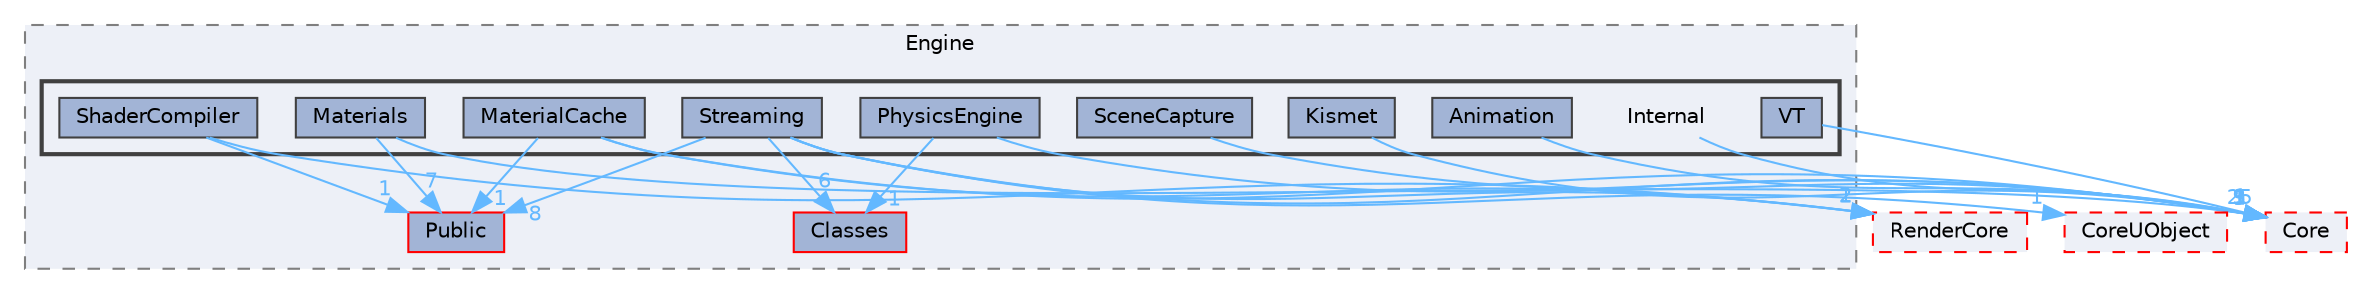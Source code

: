 digraph "Internal"
{
 // INTERACTIVE_SVG=YES
 // LATEX_PDF_SIZE
  bgcolor="transparent";
  edge [fontname=Helvetica,fontsize=10,labelfontname=Helvetica,labelfontsize=10];
  node [fontname=Helvetica,fontsize=10,shape=box,height=0.2,width=0.4];
  compound=true
  subgraph clusterdir_fdf6aa5c3cf3805bb958134448d60562 {
    graph [ bgcolor="#edf0f7", pencolor="grey50", label="Engine", fontname=Helvetica,fontsize=10 style="filled,dashed", URL="dir_fdf6aa5c3cf3805bb958134448d60562.html",tooltip=""]
  dir_0ed647eebe6ffcaa496d3842b7cec6ce [label="Classes", fillcolor="#a2b4d6", color="red", style="filled", URL="dir_0ed647eebe6ffcaa496d3842b7cec6ce.html",tooltip=""];
  dir_1d06a51bfc871a6a1823440d0d72725c [label="Public", fillcolor="#a2b4d6", color="red", style="filled", URL="dir_1d06a51bfc871a6a1823440d0d72725c.html",tooltip=""];
  subgraph clusterdir_50ab7fab68969305c540afdea88e8a50 {
    graph [ bgcolor="#edf0f7", pencolor="grey25", label="", fontname=Helvetica,fontsize=10 style="filled,bold", URL="dir_50ab7fab68969305c540afdea88e8a50.html",tooltip=""]
    dir_50ab7fab68969305c540afdea88e8a50 [shape=plaintext, label="Internal"];
  dir_89ab67e9f3d14d13d7a00b546f57cb4b [label="Animation", fillcolor="#a2b4d6", color="grey25", style="filled", URL="dir_89ab67e9f3d14d13d7a00b546f57cb4b.html",tooltip=""];
  dir_44537535accea0bf3f5489a37aedd93d [label="Kismet", fillcolor="#a2b4d6", color="grey25", style="filled", URL="dir_44537535accea0bf3f5489a37aedd93d.html",tooltip=""];
  dir_6dc725fc4e659f330054ab789a588d8e [label="MaterialCache", fillcolor="#a2b4d6", color="grey25", style="filled", URL="dir_6dc725fc4e659f330054ab789a588d8e.html",tooltip=""];
  dir_85289872559f3bef0a2aef160937dc63 [label="Materials", fillcolor="#a2b4d6", color="grey25", style="filled", URL="dir_85289872559f3bef0a2aef160937dc63.html",tooltip=""];
  dir_e56e9ff89d64b451d31b23748707a90d [label="PhysicsEngine", fillcolor="#a2b4d6", color="grey25", style="filled", URL="dir_e56e9ff89d64b451d31b23748707a90d.html",tooltip=""];
  dir_a526011a46c91732c845b5f24dd831ee [label="SceneCapture", fillcolor="#a2b4d6", color="grey25", style="filled", URL="dir_a526011a46c91732c845b5f24dd831ee.html",tooltip=""];
  dir_de3d289734778d559ba290d5a05be11f [label="ShaderCompiler", fillcolor="#a2b4d6", color="grey25", style="filled", URL="dir_de3d289734778d559ba290d5a05be11f.html",tooltip=""];
  dir_a993344a1f844f2d79a4e5825d0cef27 [label="Streaming", fillcolor="#a2b4d6", color="grey25", style="filled", URL="dir_a993344a1f844f2d79a4e5825d0cef27.html",tooltip=""];
  dir_5b1e9c0090be12998181298cf09ce50f [label="VT", fillcolor="#a2b4d6", color="grey25", style="filled", URL="dir_5b1e9c0090be12998181298cf09ce50f.html",tooltip=""];
  }
  }
  dir_0e6cddcc9caa1238c7f3774224afaa45 [label="Core", fillcolor="#edf0f7", color="red", style="filled,dashed", URL="dir_0e6cddcc9caa1238c7f3774224afaa45.html",tooltip=""];
  dir_1b3e874b84daba3b34ce7cbbd2916bbd [label="RenderCore", fillcolor="#edf0f7", color="red", style="filled,dashed", URL="dir_1b3e874b84daba3b34ce7cbbd2916bbd.html",tooltip=""];
  dir_4c499e5e32e2b4479ad7e552df73eeae [label="CoreUObject", fillcolor="#edf0f7", color="red", style="filled,dashed", URL="dir_4c499e5e32e2b4479ad7e552df73eeae.html",tooltip=""];
  dir_50ab7fab68969305c540afdea88e8a50->dir_0e6cddcc9caa1238c7f3774224afaa45 [headlabel="25", labeldistance=1.5 headhref="dir_000523_000266.html" href="dir_000523_000266.html" color="steelblue1" fontcolor="steelblue1"];
  dir_89ab67e9f3d14d13d7a00b546f57cb4b->dir_0e6cddcc9caa1238c7f3774224afaa45 [headlabel="3", labeldistance=1.5 headhref="dir_000034_000266.html" href="dir_000034_000266.html" color="steelblue1" fontcolor="steelblue1"];
  dir_44537535accea0bf3f5489a37aedd93d->dir_0e6cddcc9caa1238c7f3774224afaa45 [headlabel="1", labeldistance=1.5 headhref="dir_000549_000266.html" href="dir_000549_000266.html" color="steelblue1" fontcolor="steelblue1"];
  dir_6dc725fc4e659f330054ab789a588d8e->dir_0e6cddcc9caa1238c7f3774224afaa45 [headlabel="1", labeldistance=1.5 headhref="dir_000598_000266.html" href="dir_000598_000266.html" color="steelblue1" fontcolor="steelblue1"];
  dir_6dc725fc4e659f330054ab789a588d8e->dir_1b3e874b84daba3b34ce7cbbd2916bbd [headlabel="1", labeldistance=1.5 headhref="dir_000598_000959.html" href="dir_000598_000959.html" color="steelblue1" fontcolor="steelblue1"];
  dir_6dc725fc4e659f330054ab789a588d8e->dir_1d06a51bfc871a6a1823440d0d72725c [headlabel="1", labeldistance=1.5 headhref="dir_000598_000935.html" href="dir_000598_000935.html" color="steelblue1" fontcolor="steelblue1"];
  dir_85289872559f3bef0a2aef160937dc63->dir_0e6cddcc9caa1238c7f3774224afaa45 [headlabel="3", labeldistance=1.5 headhref="dir_000603_000266.html" href="dir_000603_000266.html" color="steelblue1" fontcolor="steelblue1"];
  dir_85289872559f3bef0a2aef160937dc63->dir_1d06a51bfc871a6a1823440d0d72725c [headlabel="7", labeldistance=1.5 headhref="dir_000603_000935.html" href="dir_000603_000935.html" color="steelblue1" fontcolor="steelblue1"];
  dir_e56e9ff89d64b451d31b23748707a90d->dir_0e6cddcc9caa1238c7f3774224afaa45 [headlabel="3", labeldistance=1.5 headhref="dir_000737_000266.html" href="dir_000737_000266.html" color="steelblue1" fontcolor="steelblue1"];
  dir_e56e9ff89d64b451d31b23748707a90d->dir_0ed647eebe6ffcaa496d3842b7cec6ce [headlabel="1", labeldistance=1.5 headhref="dir_000737_000193.html" href="dir_000737_000193.html" color="steelblue1" fontcolor="steelblue1"];
  dir_a526011a46c91732c845b5f24dd831ee->dir_0e6cddcc9caa1238c7f3774224afaa45 [headlabel="1", labeldistance=1.5 headhref="dir_000992_000266.html" href="dir_000992_000266.html" color="steelblue1" fontcolor="steelblue1"];
  dir_de3d289734778d559ba290d5a05be11f->dir_1b3e874b84daba3b34ce7cbbd2916bbd [headlabel="2", labeldistance=1.5 headhref="dir_001033_000959.html" href="dir_001033_000959.html" color="steelblue1" fontcolor="steelblue1"];
  dir_de3d289734778d559ba290d5a05be11f->dir_1d06a51bfc871a6a1823440d0d72725c [headlabel="1", labeldistance=1.5 headhref="dir_001033_000935.html" href="dir_001033_000935.html" color="steelblue1" fontcolor="steelblue1"];
  dir_a993344a1f844f2d79a4e5825d0cef27->dir_0e6cddcc9caa1238c7f3774224afaa45 [headlabel="9", labeldistance=1.5 headhref="dir_001140_000266.html" href="dir_001140_000266.html" color="steelblue1" fontcolor="steelblue1"];
  dir_a993344a1f844f2d79a4e5825d0cef27->dir_0ed647eebe6ffcaa496d3842b7cec6ce [headlabel="6", labeldistance=1.5 headhref="dir_001140_000193.html" href="dir_001140_000193.html" color="steelblue1" fontcolor="steelblue1"];
  dir_a993344a1f844f2d79a4e5825d0cef27->dir_1b3e874b84daba3b34ce7cbbd2916bbd [headlabel="2", labeldistance=1.5 headhref="dir_001140_000959.html" href="dir_001140_000959.html" color="steelblue1" fontcolor="steelblue1"];
  dir_a993344a1f844f2d79a4e5825d0cef27->dir_1d06a51bfc871a6a1823440d0d72725c [headlabel="8", labeldistance=1.5 headhref="dir_001140_000935.html" href="dir_001140_000935.html" color="steelblue1" fontcolor="steelblue1"];
  dir_a993344a1f844f2d79a4e5825d0cef27->dir_4c499e5e32e2b4479ad7e552df73eeae [headlabel="1", labeldistance=1.5 headhref="dir_001140_000268.html" href="dir_001140_000268.html" color="steelblue1" fontcolor="steelblue1"];
  dir_5b1e9c0090be12998181298cf09ce50f->dir_0e6cddcc9caa1238c7f3774224afaa45 [headlabel="1", labeldistance=1.5 headhref="dir_001272_000266.html" href="dir_001272_000266.html" color="steelblue1" fontcolor="steelblue1"];
}
